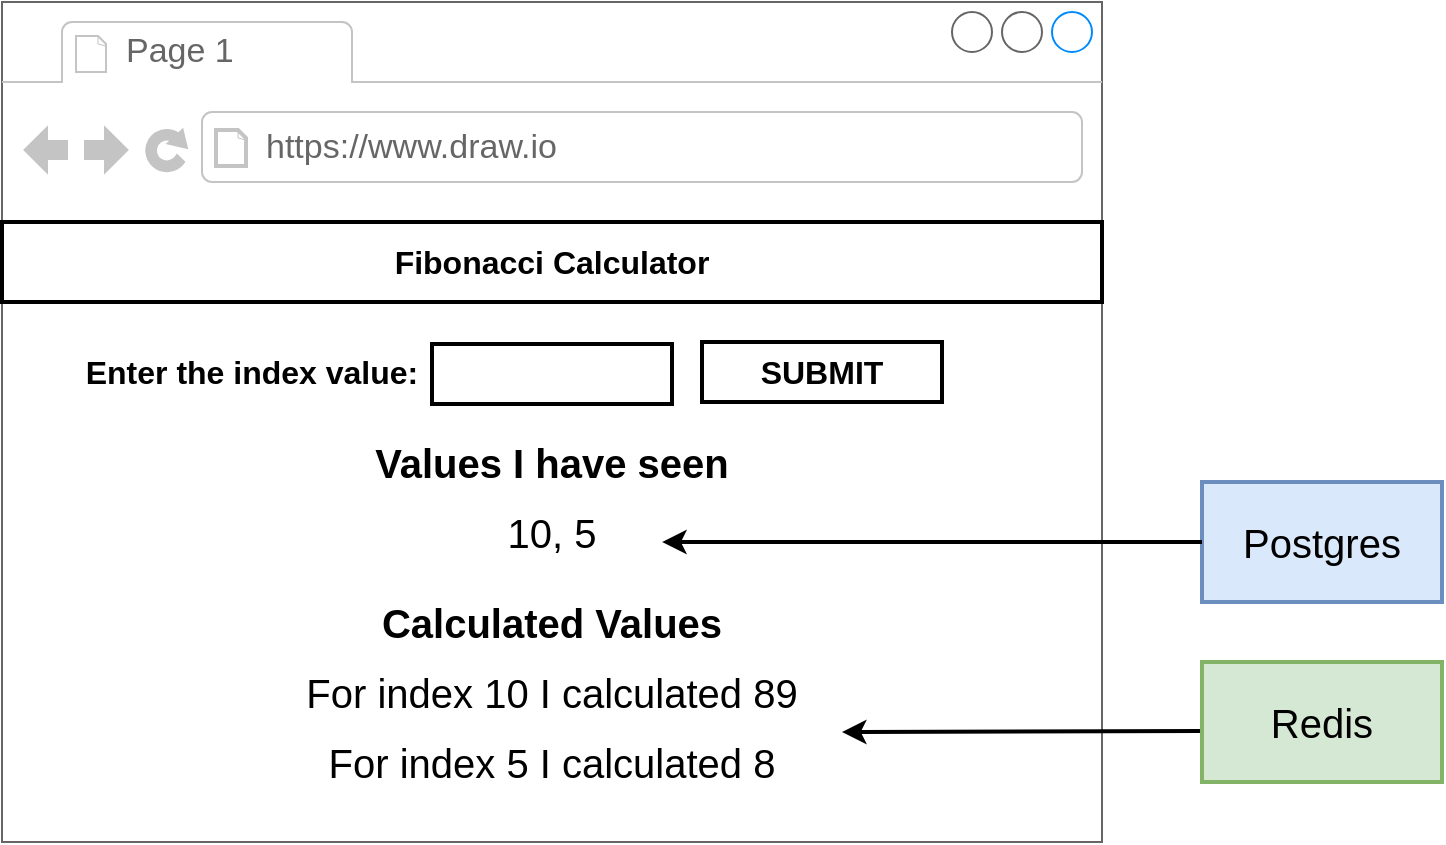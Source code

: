<mxfile version="12.1.3" type="device" pages="2"><diagram id="hu7YwkL783ZrP_8UdZL6" name="App Mockup"><mxGraphModel dx="1408" dy="699" grid="1" gridSize="10" guides="1" tooltips="1" connect="1" arrows="1" fold="1" page="1" pageScale="1" pageWidth="827" pageHeight="1169" math="0" shadow="0"><root><mxCell id="2Cya-S5nsjvZ_szxhmw_-0"/><mxCell id="2Cya-S5nsjvZ_szxhmw_-1" parent="2Cya-S5nsjvZ_szxhmw_-0"/><mxCell id="MzVacxELyCT7c35MfgKj-0" value="" style="strokeWidth=1;shadow=0;dashed=0;align=center;html=1;shape=mxgraph.mockup.containers.browserWindow;rSize=0;fillColor=#ffffff;strokeColor=#666666;strokeColor2=#008cff;strokeColor3=#c4c4c4;mainText=,;recursiveResize=0;fontSize=16;" vertex="1" parent="2Cya-S5nsjvZ_szxhmw_-1"><mxGeometry x="20" y="20" width="550" height="420" as="geometry"/></mxCell><mxCell id="MzVacxELyCT7c35MfgKj-1" value="Page 1" style="strokeWidth=1;shadow=0;dashed=0;align=center;html=1;shape=mxgraph.mockup.containers.anchor;fontSize=17;fontColor=#666666;align=left;" vertex="1" parent="MzVacxELyCT7c35MfgKj-0"><mxGeometry x="60" y="12" width="110" height="26" as="geometry"/></mxCell><mxCell id="MzVacxELyCT7c35MfgKj-2" value="https://www.draw.io" style="strokeWidth=1;shadow=0;dashed=0;align=center;html=1;shape=mxgraph.mockup.containers.anchor;rSize=0;fontSize=17;fontColor=#666666;align=left;" vertex="1" parent="MzVacxELyCT7c35MfgKj-0"><mxGeometry x="130" y="60" width="250" height="26" as="geometry"/></mxCell><mxCell id="MzVacxELyCT7c35MfgKj-3" value="Fibonacci Calculator" style="rounded=0;whiteSpace=wrap;html=1;strokeWidth=2;fontSize=16;fontStyle=1" vertex="1" parent="MzVacxELyCT7c35MfgKj-0"><mxGeometry y="110" width="550" height="40" as="geometry"/></mxCell><mxCell id="MzVacxELyCT7c35MfgKj-4" value="Enter the index value:" style="text;html=1;strokeColor=none;fillColor=none;align=center;verticalAlign=middle;whiteSpace=wrap;rounded=0;fontSize=16;fontStyle=1" vertex="1" parent="MzVacxELyCT7c35MfgKj-0"><mxGeometry x="40" y="175" width="170" height="20" as="geometry"/></mxCell><mxCell id="MzVacxELyCT7c35MfgKj-5" value="" style="rounded=0;whiteSpace=wrap;html=1;strokeWidth=2;fontSize=16;" vertex="1" parent="MzVacxELyCT7c35MfgKj-0"><mxGeometry x="215" y="171" width="120" height="30" as="geometry"/></mxCell><mxCell id="MzVacxELyCT7c35MfgKj-7" value="SUBMIT" style="rounded=0;whiteSpace=wrap;html=1;strokeWidth=2;fontSize=16;fontStyle=1" vertex="1" parent="MzVacxELyCT7c35MfgKj-0"><mxGeometry x="350" y="170" width="120" height="30" as="geometry"/></mxCell><mxCell id="MzVacxELyCT7c35MfgKj-8" value="&lt;font style=&quot;font-size: 20px&quot;&gt;Values I have seen&lt;/font&gt;" style="text;html=1;strokeColor=none;fillColor=none;align=center;verticalAlign=middle;whiteSpace=wrap;rounded=0;fontSize=16;fontStyle=1" vertex="1" parent="MzVacxELyCT7c35MfgKj-0"><mxGeometry x="175" y="220" width="200" height="20" as="geometry"/></mxCell><mxCell id="MzVacxELyCT7c35MfgKj-9" value="10, 5" style="text;html=1;strokeColor=none;fillColor=none;align=center;verticalAlign=middle;whiteSpace=wrap;rounded=0;fontSize=20;fontStyle=0" vertex="1" parent="MzVacxELyCT7c35MfgKj-0"><mxGeometry x="190" y="250" width="170" height="30" as="geometry"/></mxCell><mxCell id="MzVacxELyCT7c35MfgKj-10" value="&lt;font style=&quot;font-size: 20px&quot;&gt;Calculated Values&lt;/font&gt;" style="text;html=1;strokeColor=none;fillColor=none;align=center;verticalAlign=middle;whiteSpace=wrap;rounded=0;fontSize=16;fontStyle=1" vertex="1" parent="MzVacxELyCT7c35MfgKj-0"><mxGeometry x="175" y="300" width="200" height="20" as="geometry"/></mxCell><mxCell id="MzVacxELyCT7c35MfgKj-11" value="For index 10 I calculated 89" style="text;html=1;strokeColor=none;fillColor=none;align=center;verticalAlign=middle;whiteSpace=wrap;rounded=0;fontSize=20;fontStyle=0" vertex="1" parent="MzVacxELyCT7c35MfgKj-0"><mxGeometry x="135" y="330" width="280" height="30" as="geometry"/></mxCell><mxCell id="MzVacxELyCT7c35MfgKj-12" value="For index 5 I calculated 8" style="text;html=1;strokeColor=none;fillColor=none;align=center;verticalAlign=middle;whiteSpace=wrap;rounded=0;fontSize=20;fontStyle=0" vertex="1" parent="MzVacxELyCT7c35MfgKj-0"><mxGeometry x="135" y="365" width="280" height="30" as="geometry"/></mxCell><mxCell id="MzVacxELyCT7c35MfgKj-16" value="" style="endArrow=classic;html=1;strokeWidth=2;fontSize=20;exitX=0;exitY=0.575;exitDx=0;exitDy=0;exitPerimeter=0;" edge="1" parent="MzVacxELyCT7c35MfgKj-0" source="MzVacxELyCT7c35MfgKj-14"><mxGeometry width="50" height="50" relative="1" as="geometry"><mxPoint x="590" y="364.5" as="sourcePoint"/><mxPoint x="420" y="365" as="targetPoint"/></mxGeometry></mxCell><mxCell id="MzVacxELyCT7c35MfgKj-13" value="Postgres" style="rounded=0;whiteSpace=wrap;html=1;strokeWidth=2;fontSize=20;labelBackgroundColor=none;fillColor=#dae8fc;strokeColor=#6c8ebf;" vertex="1" parent="2Cya-S5nsjvZ_szxhmw_-1"><mxGeometry x="620" y="260" width="120" height="60" as="geometry"/></mxCell><mxCell id="MzVacxELyCT7c35MfgKj-14" value="Redis" style="rounded=0;whiteSpace=wrap;html=1;strokeWidth=2;fontSize=20;labelBackgroundColor=none;fillColor=#d5e8d4;strokeColor=#82b366;" vertex="1" parent="2Cya-S5nsjvZ_szxhmw_-1"><mxGeometry x="620" y="350" width="120" height="60" as="geometry"/></mxCell><mxCell id="MzVacxELyCT7c35MfgKj-15" value="" style="endArrow=classic;html=1;strokeWidth=2;fontSize=20;exitX=0;exitY=0.5;exitDx=0;exitDy=0;entryX=0.824;entryY=0.667;entryDx=0;entryDy=0;entryPerimeter=0;" edge="1" parent="2Cya-S5nsjvZ_szxhmw_-1" source="MzVacxELyCT7c35MfgKj-13" target="MzVacxELyCT7c35MfgKj-9"><mxGeometry width="50" height="50" relative="1" as="geometry"><mxPoint x="20" y="510" as="sourcePoint"/><mxPoint x="70" y="460" as="targetPoint"/></mxGeometry></mxCell></root></mxGraphModel></diagram><diagram id="fi0uhVavjd180DCqKYc0" name="App Architecture"><mxGraphModel dx="1798" dy="482" grid="1" gridSize="10" guides="1" tooltips="1" connect="1" arrows="1" fold="1" page="1" pageScale="1" pageWidth="827" pageHeight="1169" math="0" shadow="0"><root><mxCell id="0"/><mxCell id="1" parent="0"/><mxCell id="YIvuzvgb7WVUNzBgJUSM-1" value="Worker" style="rounded=0;whiteSpace=wrap;html=1;strokeWidth=2;fontStyle=1;fontSize=16;fillColor=#fff2cc;strokeColor=#d6b656;" vertex="1" parent="1"><mxGeometry x="680" y="80" width="120" height="60" as="geometry"/></mxCell><mxCell id="YIvuzvgb7WVUNzBgJUSM-2" value="Postgres" style="rounded=0;whiteSpace=wrap;html=1;fontSize=16;fontStyle=1;strokeWidth=2;fillColor=#dae8fc;strokeColor=#6c8ebf;" vertex="1" parent="1"><mxGeometry x="680" y="320" width="120" height="60" as="geometry"/></mxCell><mxCell id="YIvuzvgb7WVUNzBgJUSM-3" value="Redis" style="rounded=0;whiteSpace=wrap;html=1;fontSize=16;fontStyle=1;strokeWidth=2;fillColor=#d5e8d4;strokeColor=#82b366;" vertex="1" parent="1"><mxGeometry x="680" y="200" width="120" height="60" as="geometry"/></mxCell><mxCell id="YIvuzvgb7WVUNzBgJUSM-4" value="React Server" style="rounded=0;whiteSpace=wrap;html=1;strokeWidth=2;fontStyle=1;fontSize=16;fillColor=#f8cecc;strokeColor=#b85450;" vertex="1" parent="1"><mxGeometry x="480" y="80" width="120" height="60" as="geometry"/></mxCell><mxCell id="YIvuzvgb7WVUNzBgJUSM-5" value="Express Server" style="rounded=0;whiteSpace=wrap;html=1;strokeWidth=2;fontStyle=1;fontSize=16;fillColor=#e1d5e7;strokeColor=#9673a6;" vertex="1" parent="1"><mxGeometry x="480" y="200" width="120" height="60" as="geometry"/></mxCell><mxCell id="YIvuzvgb7WVUNzBgJUSM-6" value="Nginx" style="rounded=0;whiteSpace=wrap;html=1;strokeWidth=2;fontStyle=1;fontSize=16;" vertex="1" parent="1"><mxGeometry x="280" y="200" width="120" height="60" as="geometry"/></mxCell><mxCell id="YIvuzvgb7WVUNzBgJUSM-7" value="" style="strokeWidth=1;shadow=0;dashed=0;align=center;html=1;shape=mxgraph.mockup.containers.browserWindow;rSize=0;fillColor=#ffffff;strokeColor=#666666;strokeColor2=#008cff;strokeColor3=#c4c4c4;mainText=,;recursiveResize=0;fontSize=16;" vertex="1" parent="1"><mxGeometry x="-90" y="160" width="290" height="185" as="geometry"/></mxCell><mxCell id="YIvuzvgb7WVUNzBgJUSM-8" value="Page 1" style="strokeWidth=1;shadow=0;dashed=0;align=center;html=1;shape=mxgraph.mockup.containers.anchor;fontSize=17;fontColor=#666666;align=left;" vertex="1" parent="YIvuzvgb7WVUNzBgJUSM-7"><mxGeometry x="60" y="12" width="110" height="26" as="geometry"/></mxCell><mxCell id="YIvuzvgb7WVUNzBgJUSM-9" value="https://www.draw.io" style="strokeWidth=1;shadow=0;dashed=0;align=center;html=1;shape=mxgraph.mockup.containers.anchor;rSize=0;fontSize=17;fontColor=#666666;align=left;" vertex="1" parent="YIvuzvgb7WVUNzBgJUSM-7"><mxGeometry x="130" y="60" width="250" height="26" as="geometry"/></mxCell><mxCell id="YIvuzvgb7WVUNzBgJUSM-11" value="" style="endArrow=classic;html=1;fontSize=16;strokeWidth=2;" edge="1" parent="1"><mxGeometry width="50" height="50" relative="1" as="geometry"><mxPoint x="280" y="230" as="sourcePoint"/><mxPoint x="200" y="230" as="targetPoint"/></mxGeometry></mxCell><mxCell id="YIvuzvgb7WVUNzBgJUSM-12" value="" style="endArrow=classic;html=1;fontSize=16;strokeWidth=2;exitX=1;exitY=0.5;exitDx=0;exitDy=0;entryX=0;entryY=0.5;entryDx=0;entryDy=0;" edge="1" parent="1" source="YIvuzvgb7WVUNzBgJUSM-6" target="YIvuzvgb7WVUNzBgJUSM-5"><mxGeometry width="50" height="50" relative="1" as="geometry"><mxPoint x="480" y="310.0" as="sourcePoint"/><mxPoint x="400" y="310.0" as="targetPoint"/></mxGeometry></mxCell><mxCell id="YIvuzvgb7WVUNzBgJUSM-13" value="" style="endArrow=classic;html=1;fontSize=16;strokeWidth=2;exitX=1;exitY=0.5;exitDx=0;exitDy=0;entryX=0;entryY=0.5;entryDx=0;entryDy=0;" edge="1" parent="1"><mxGeometry width="50" height="50" relative="1" as="geometry"><mxPoint x="600" y="229.5" as="sourcePoint"/><mxPoint x="680" y="229.5" as="targetPoint"/></mxGeometry></mxCell><mxCell id="YIvuzvgb7WVUNzBgJUSM-14" value="" style="endArrow=classic;html=1;fontSize=16;strokeWidth=2;exitX=1;exitY=0.5;exitDx=0;exitDy=0;entryX=-0.006;entryY=0.599;entryDx=0;entryDy=0;entryPerimeter=0;" edge="1" parent="1" source="YIvuzvgb7WVUNzBgJUSM-6" target="YIvuzvgb7WVUNzBgJUSM-4"><mxGeometry width="50" height="50" relative="1" as="geometry"><mxPoint x="400" y="220.0" as="sourcePoint"/><mxPoint x="480" y="220.0" as="targetPoint"/><Array as="points"><mxPoint x="430" y="230"/><mxPoint x="430" y="116"/></Array></mxGeometry></mxCell><mxCell id="YIvuzvgb7WVUNzBgJUSM-15" value="" style="endArrow=classic;html=1;fontSize=16;strokeWidth=2;exitX=1;exitY=0.5;exitDx=0;exitDy=0;entryX=0;entryY=0.5;entryDx=0;entryDy=0;" edge="1" parent="1" source="YIvuzvgb7WVUNzBgJUSM-5" target="YIvuzvgb7WVUNzBgJUSM-2"><mxGeometry width="50" height="50" relative="1" as="geometry"><mxPoint x="600" y="240.0" as="sourcePoint"/><mxPoint x="680" y="240.0" as="targetPoint"/><Array as="points"><mxPoint x="640" y="230"/><mxPoint x="640" y="350"/></Array></mxGeometry></mxCell><mxCell id="YIvuzvgb7WVUNzBgJUSM-16" value="" style="endArrow=classic;html=1;fontSize=16;strokeWidth=2;exitX=0.25;exitY=1;exitDx=0;exitDy=0;entryX=0.25;entryY=0;entryDx=0;entryDy=0;" edge="1" parent="1" source="YIvuzvgb7WVUNzBgJUSM-1" target="YIvuzvgb7WVUNzBgJUSM-3"><mxGeometry width="50" height="50" relative="1" as="geometry"><mxPoint x="550" y="319.5" as="sourcePoint"/><mxPoint x="630" y="319.5" as="targetPoint"/></mxGeometry></mxCell><mxCell id="YIvuzvgb7WVUNzBgJUSM-17" value="" style="endArrow=classic;html=1;fontSize=16;strokeWidth=2;exitX=0.25;exitY=1;exitDx=0;exitDy=0;entryX=0.25;entryY=0;entryDx=0;entryDy=0;" edge="1" parent="1"><mxGeometry width="50" height="50" relative="1" as="geometry"><mxPoint x="539.5" y="140" as="sourcePoint"/><mxPoint x="539.5" y="200" as="targetPoint"/></mxGeometry></mxCell><mxCell id="YIvuzvgb7WVUNzBgJUSM-18" value="" style="endArrow=classic;html=1;fontSize=16;strokeWidth=2;exitX=0.706;exitY=0.013;exitDx=0;exitDy=0;exitPerimeter=0;" edge="1" parent="1" source="YIvuzvgb7WVUNzBgJUSM-3"><mxGeometry width="50" height="50" relative="1" as="geometry"><mxPoint x="730" y="160" as="sourcePoint"/><mxPoint x="766" y="140" as="targetPoint"/></mxGeometry></mxCell><mxCell id="YIvuzvgb7WVUNzBgJUSM-19" value="Get a java script file to build a web page" style="text;html=1;strokeColor=none;fillColor=none;align=center;verticalAlign=middle;whiteSpace=wrap;rounded=0;fontSize=16;" vertex="1" parent="1"><mxGeometry x="260" y="120" width="170" height="20" as="geometry"/></mxCell><mxCell id="YIvuzvgb7WVUNzBgJUSM-20" value="Backend API&lt;br&gt;to submit&lt;br&gt;and&lt;br&gt;retrieve values" style="text;html=1;strokeColor=none;fillColor=none;align=center;verticalAlign=middle;whiteSpace=wrap;rounded=0;fontSize=16;" vertex="1" parent="1"><mxGeometry x="370" y="290" width="140" height="20" as="geometry"/></mxCell><mxCell id="M-uJVVhh09L0av4SqkgG-1" value="Stores&amp;nbsp; all indices and calculated values as key-value pairs" style="text;html=1;strokeColor=none;fillColor=none;align=center;verticalAlign=middle;whiteSpace=wrap;rounded=0;fontSize=16;" vertex="1" parent="1"><mxGeometry x="810.138" y="220" width="140" height="20" as="geometry"/></mxCell><mxCell id="M-uJVVhh09L0av4SqkgG-2" value="Watches Redis for new indices.&lt;br&gt;Pulls each new indice,&lt;br&gt;calculates new value then puts it back into redis." style="text;html=1;strokeColor=none;fillColor=none;align=center;verticalAlign=middle;whiteSpace=wrap;rounded=0;fontSize=16;" vertex="1" parent="1"><mxGeometry x="810" y="100" width="240" height="20" as="geometry"/></mxCell><mxCell id="M-uJVVhh09L0av4SqkgG-3" value="Stores a permanent list of inidices that have been received." style="text;html=1;strokeColor=none;fillColor=none;align=center;verticalAlign=middle;whiteSpace=wrap;rounded=0;fontSize=16;" vertex="1" parent="1"><mxGeometry x="810.138" y="340" width="140" height="20" as="geometry"/></mxCell></root></mxGraphModel></diagram></mxfile>